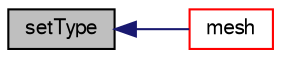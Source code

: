 digraph "setType"
{
  bgcolor="transparent";
  edge [fontname="FreeSans",fontsize="10",labelfontname="FreeSans",labelfontsize="10"];
  node [fontname="FreeSans",fontsize="10",shape=record];
  rankdir="LR";
  Node286 [label="setType",height=0.2,width=0.4,color="black", fillcolor="grey75", style="filled", fontcolor="black"];
  Node286 -> Node287 [dir="back",color="midnightblue",fontsize="10",style="solid",fontname="FreeSans"];
  Node287 [label="mesh",height=0.2,width=0.4,color="red",URL="$a25466.html#ae78c91f8ff731c07ccc4351d9fe861ba"];
}
